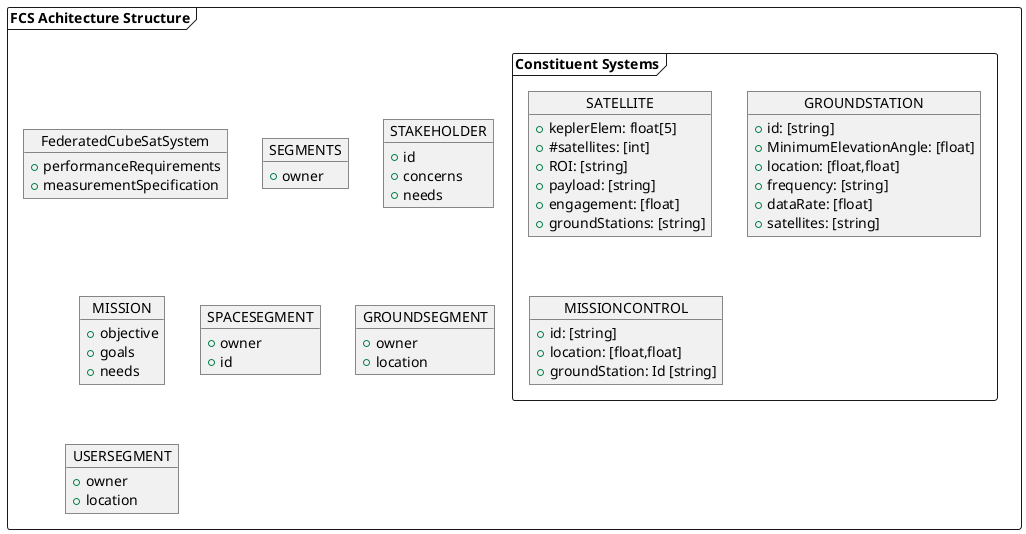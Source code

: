 @startuml architectural_elements

skinparam Linetype ortho

frame "FCS Achitecture Structure" {

    object FederatedCubeSatSystem {
        +performanceRequirements
        +measurementSpecification
    }

    object SEGMENTS {
        +owner
    }
    object STAKEHOLDER {
        +id
        +concerns
        +needs
    }
    object MISSION {
        +objective
        +goals
        +needs
    }

    object SPACESEGMENT {
        +owner
        +id
    }
    object GROUNDSEGMENT {
        +owner
        +location
    }
    object USERSEGMENT {
        +owner
        +location
    }
    
    frame "Constituent Systems" as cs {
        object SATELLITE {
            +keplerElem: float[5]
            +#satellites: [int]
            +ROI: [string]
            +payload: [string]
            +engagement: [float]
            +groundStations: [string]
        }

        object GROUNDSTATION {
            +id: [string]
            +MinimumElevationAngle: [float]
            +location: [float,float]
            +frequency: [string]
            +dataRate: [float]
            +satellites: [string]
        }
        object MISSIONCONTROL {
            +id: [string]
            +location: [float,float]
            +groundStation: Id [string]
        }
        
    }

}

@enduml